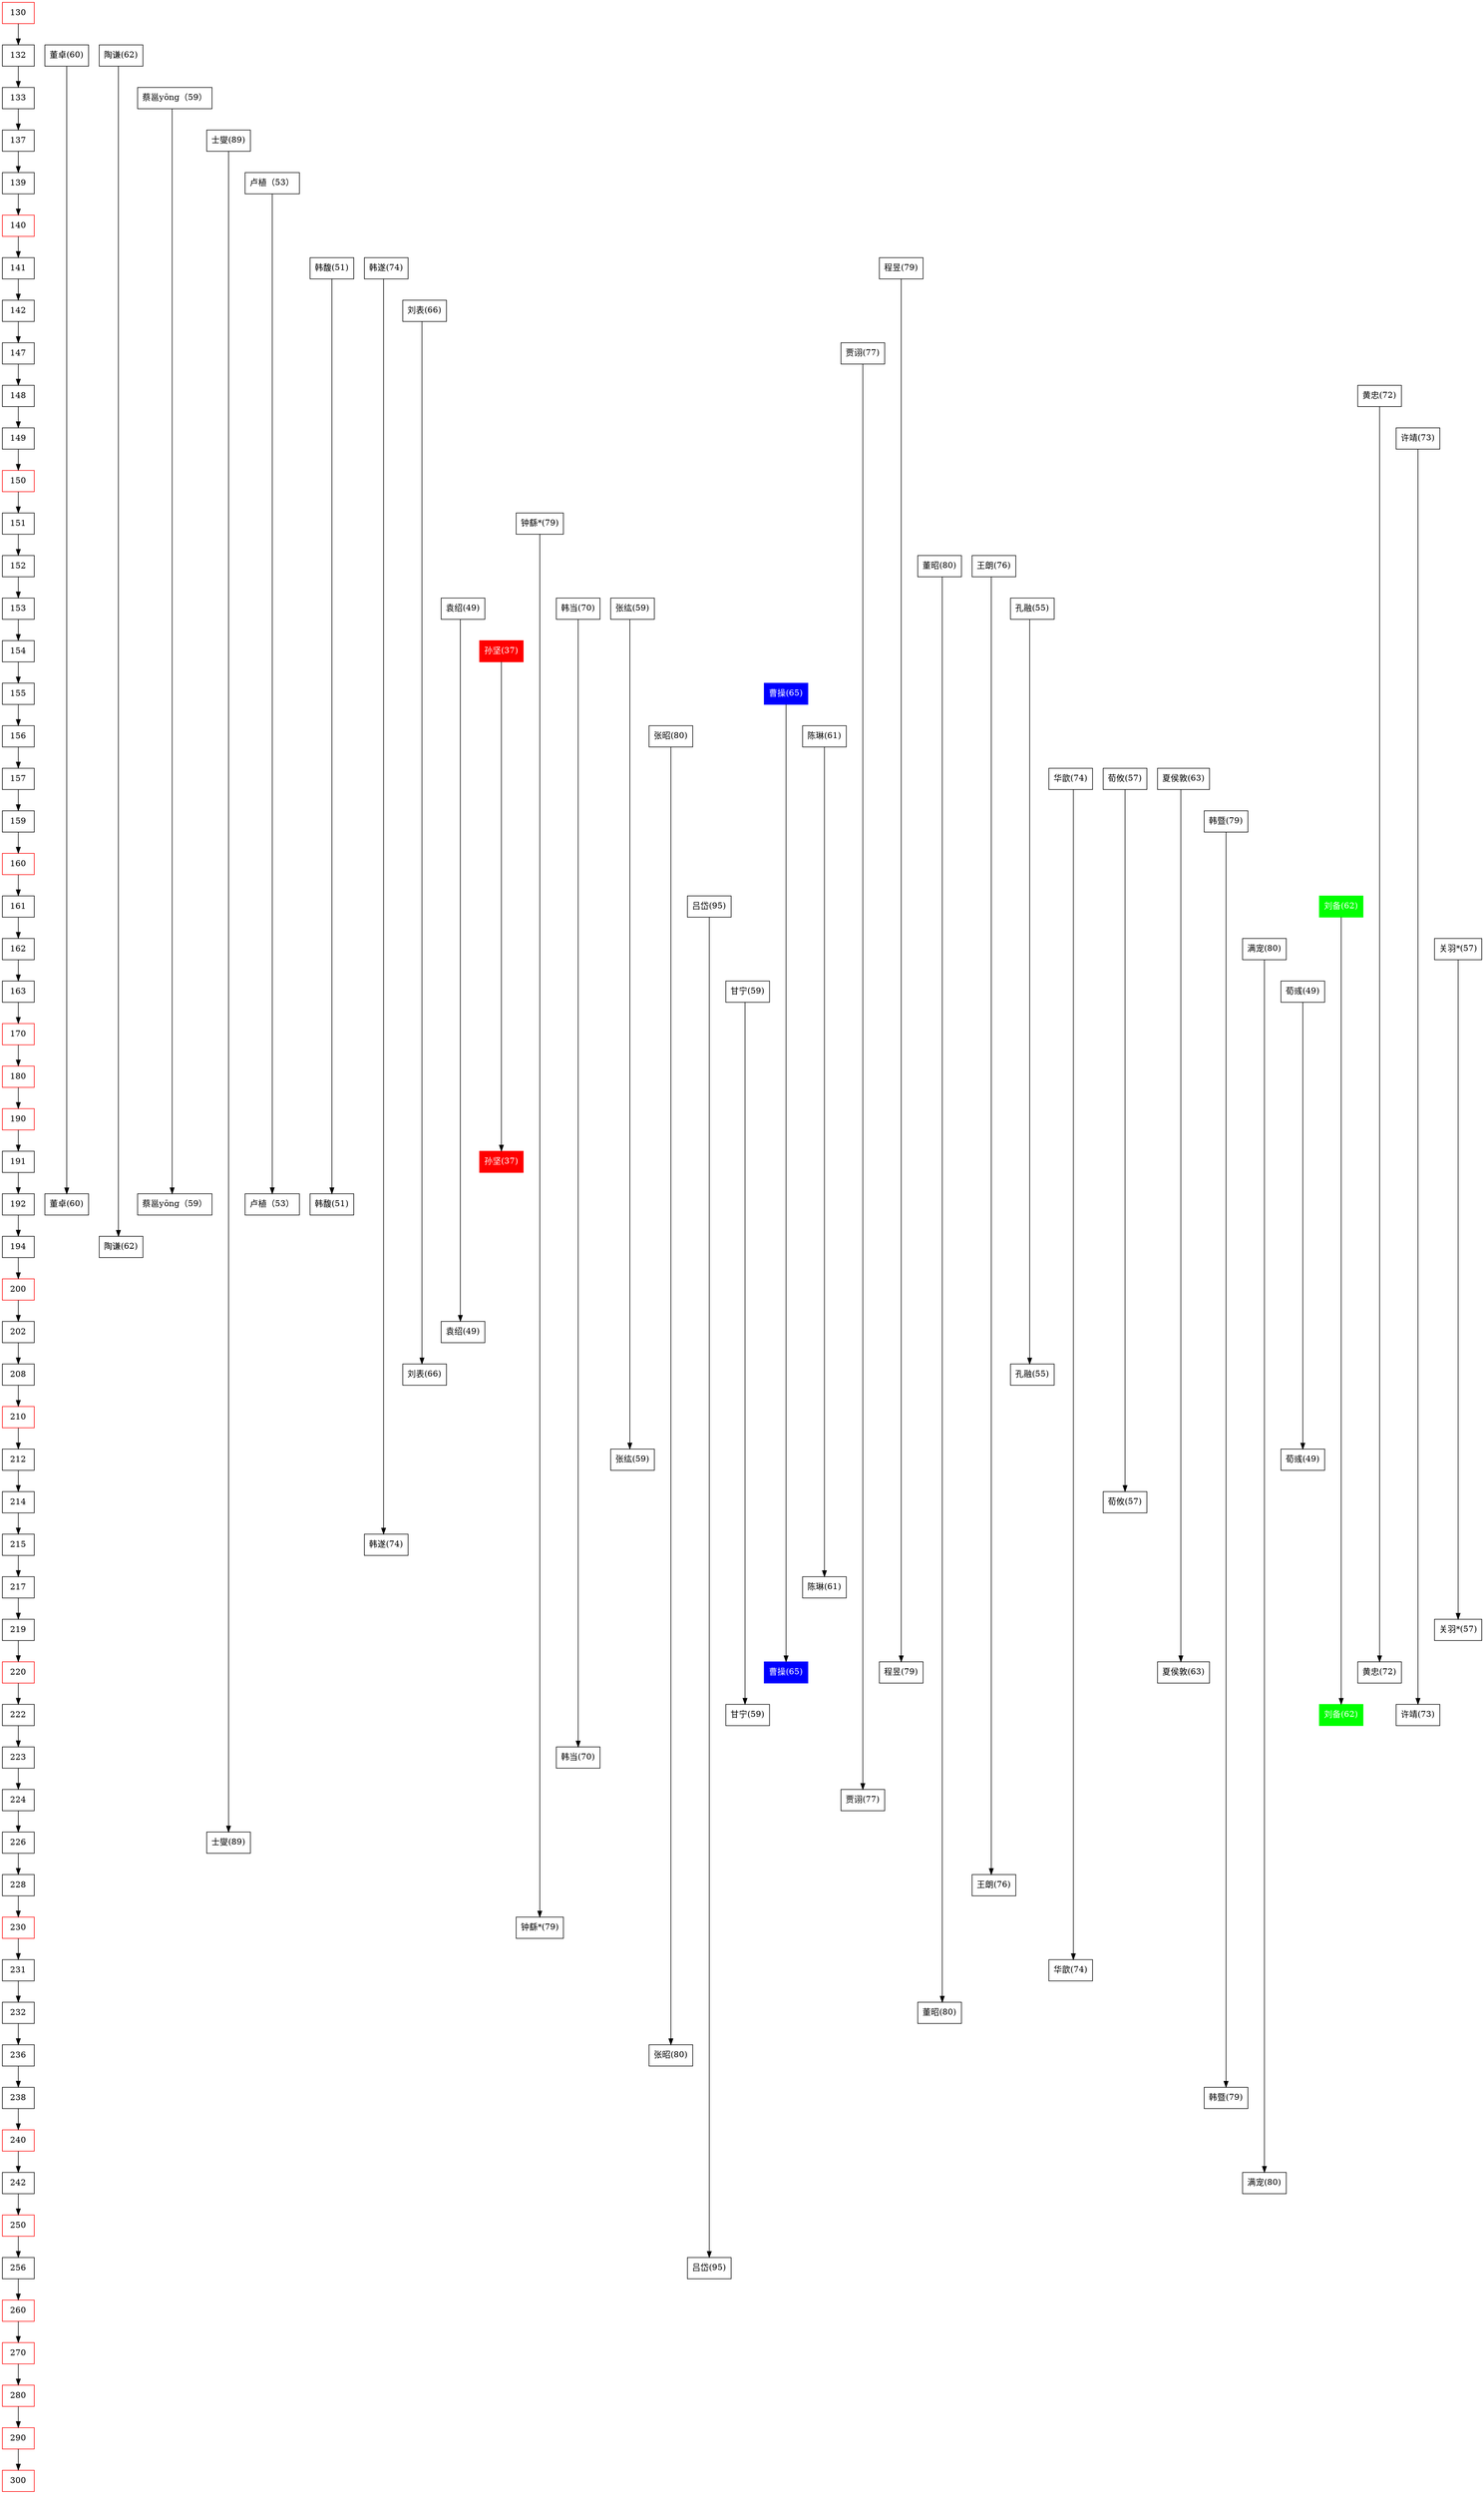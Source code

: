 digraph g {

    edge [dir=forward];
	node [shape=plaintext];
	graph [ splines="ortho"; dpi = 300; fontname="SimHei"];
	//graph [  dpi = 300; fontname="SimHei"];
	rankdir="TB";
    //rotate=90;


    node [shape = box];
    rank=same;
    {132 dongzhuo;taoqian}
    {133 caiyong}
    {137 shixie}
    {139 luzhi}
    {141 hanfu;hansui}
    {142 liubiao;}
    {192;dongzhuoe;caiyonge;luzhie;hanfue;}
    {194;taoqiane;}
    {208;liubiaoe}
    {215;hansuie;}
    {226 shixiee;}

    {153 yuanshao;}
    {202 yuanshaoe}

    {154 sunjian}
    {151 zhongyao;}
    {153 handang;zhanggong;}
    {156 zhangzhao}
    {161 lvdai;}
    {163 ganning}
    {191 sunjiane}
    {212 zhanggonge};
    {222 ganninge}
    {223 handange}
    {230 zhongyaoe;}
    {236 zhangzhaoe;}
    {256 lvdaie;}

    {155 caocao}
    {156 chenlin}
    {147 jiaxu;}
    {141 chengyu}
    {152 dongzhao;wanglang}
    {153 kongrong}
    {157 huaxin;xunyou;xiahoudun}
    {159 hanji}
    {162 manchong}
    {163 xunyu}
    {208 kongronge}
    {212 xunyue}
    {214 xunyoue}
    {217 chenline}
    {220;chengyue;caocaoe;xiahoudune}
    {224 jiaxue};
    {228 wanglange;}
    {231 huaxine}
    {232 dongzhaoe;}
    {238 hanjie}
    {242 manchonge}

    {161 liubei}
    {148 huangzhong;}
    {149 xujing;}
    {162 guanyu}
    {219 guanyue}
    {220 huangzhonge}
    {222 liubeie;xujinge}

    130->132;
    132->133;
    133->137;
    137->139;
    139->140;
    140->141;
    141->142;
    142->147;
    147->148;
    148->149;
    149->150;
    150->151;
    151->152;
    152->153;
    153->154;
    154->155;
    155->156;
    156->157;
    157->159;
    159->160;
    160->161;
    161->162;
    162->163;
    163->170;
    170->180;
    180->190;
    190->191;
    191->192;
    192->194;
    194->200;
    200->202;
    202->208;
    208->210;
    210->212;
    212->214;
    214->215;
    215->217;
    217->219;
    219->220;
    220->222;
    222->223;
    223->224;
    224->226;
    226->228;
    228->230;
    230->231;
    231->232;
    232->236;
    236->238;
    238->240;
    240->242;
    242->250;
    250->256;
    256->260;
    260->270;
    270->280;
    280->290;
    290->300;
    
    dongzhuo->dongzhuoe;
    taoqian->taoqiane;
    caiyong->caiyonge;
    shixie->shixiee;
    luzhi->luzhie;
    hanfu->hanfue;
    hansui->hansuie;
    liubiao->liubiaoe;

    liubei->liubeie;
    huangzhong->huangzhonge;
    xujing->xujinge;
    guanyu->guanyue;

    caocao->caocaoe;
    chengyu->chengyue;
    jiaxu->jiaxue;
    dongzhao->dongzhaoe;
    wanglang->wanglange;
    kongrong->kongronge;
    chenlin->chenline;
    huaxin->huaxine;
    xunyou->xunyoue;
    xiahoudun->xiahoudune;
    hanji->hanjie;
    manchong->manchonge;
    xunyu->xunyue;

    sunjian->sunjiane;
    handang->handange;
    zhanggong->zhanggonge;
    zhongyao->zhongyaoe;
    zhangzhao->zhangzhaoe;
    lvdai->lvdaie;
    ganning->ganninge;

    yuanshao->yuanshaoe;

   	dongzhuo,dongzhuoe[label="董卓(60)"];
    liubei,liubeie[label="刘备(62)", fontcolor=white, color=green,style=filled];
    taoqian,taoqiane[label="陶谦(62)"];
    caiyong,caiyonge[label="蔡邕yōng（59）"];
    shixie,shixiee[label="士燮(89)"];
    luzhi,luzhie[label="卢植（53）"];
    chengyu,chengyue[label="程昱(79)"];
    hanfu,hanfue[label="韩馥(51)"];
    hansui,hansuie[label="韩遂(74)"];
    liubiao,liubiaoe[label="刘表(66)"];
    jiaxu,jiaxue[label="贾诩(77)"];
    huangzhong,huangzhonge[label="黄忠(72)"];
    xujing,xujinge[label="许靖(73)"];
    zhongyao,zhongyaoe[label="钟繇*(79)"];
    dongzhao,dongzhaoe[label="董昭(80)"];
    wanglang,wanglange[label="王朗(76)"];
    handang,handange[label="韩当(70)"];
    kongrong,kongronge[label="孔融(55)"];
    yuanshao,yuanshaoe[label="袁绍(49)"];
    zhanggong,zhanggonge[label="张纮(59)"];
    sunjian,sunjiane[label="孙坚(37)" fontcolor=white,color=red,style=filled];
    caocao,caocaoe[label="曹操(65)",fontcolor=white,color=blue,style=filled];
    chenlin,chenline[label="陈琳(61)"];
    zhangzhao,zhangzhaoe[label="张昭(80)"];
    huaxin,huaxine[label="华歆(74)"];
    xunyou,xunyoue[label="荀攸(57)"];
    xiahoudun,xiahoudune[label="夏侯敦(63)"];
    hanji,hanjie[label="韩暨(79)"];
    lvdai,lvdaie[label="吕岱(95)"];
    guanyu,guanyue[label="关羽*(57)"];
    manchong,manchonge[label="满宠(80)"];
    xunyu,xunyue[label="荀彧(49)"];
    ganning,ganninge[label="甘宁(59)"];

    130,140,150,160,170,180,190,200,210,220,230,240,250,260,270,280,290,300[color=red]

//   	dongzhuoe[style=invis];
    //liubeie[style=invis];

}
